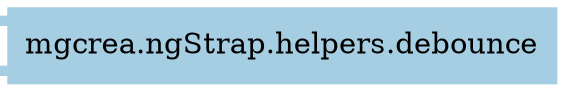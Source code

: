 digraph dependencies {
  node[shape="component",style="filled",colorscheme=paired12]


    node[shape="component"]
    "mgcrea.ngStrap.helpers.debounce"[label="mgcrea.ngStrap.helpers.debounce", color=1]

    


    node[shape="ellipse"]
    


    

    

    

    node[shape="cds"]
    

    









    node[shape="ellipse",style="filled", color=9]
    

    


    

    

    

    


}
